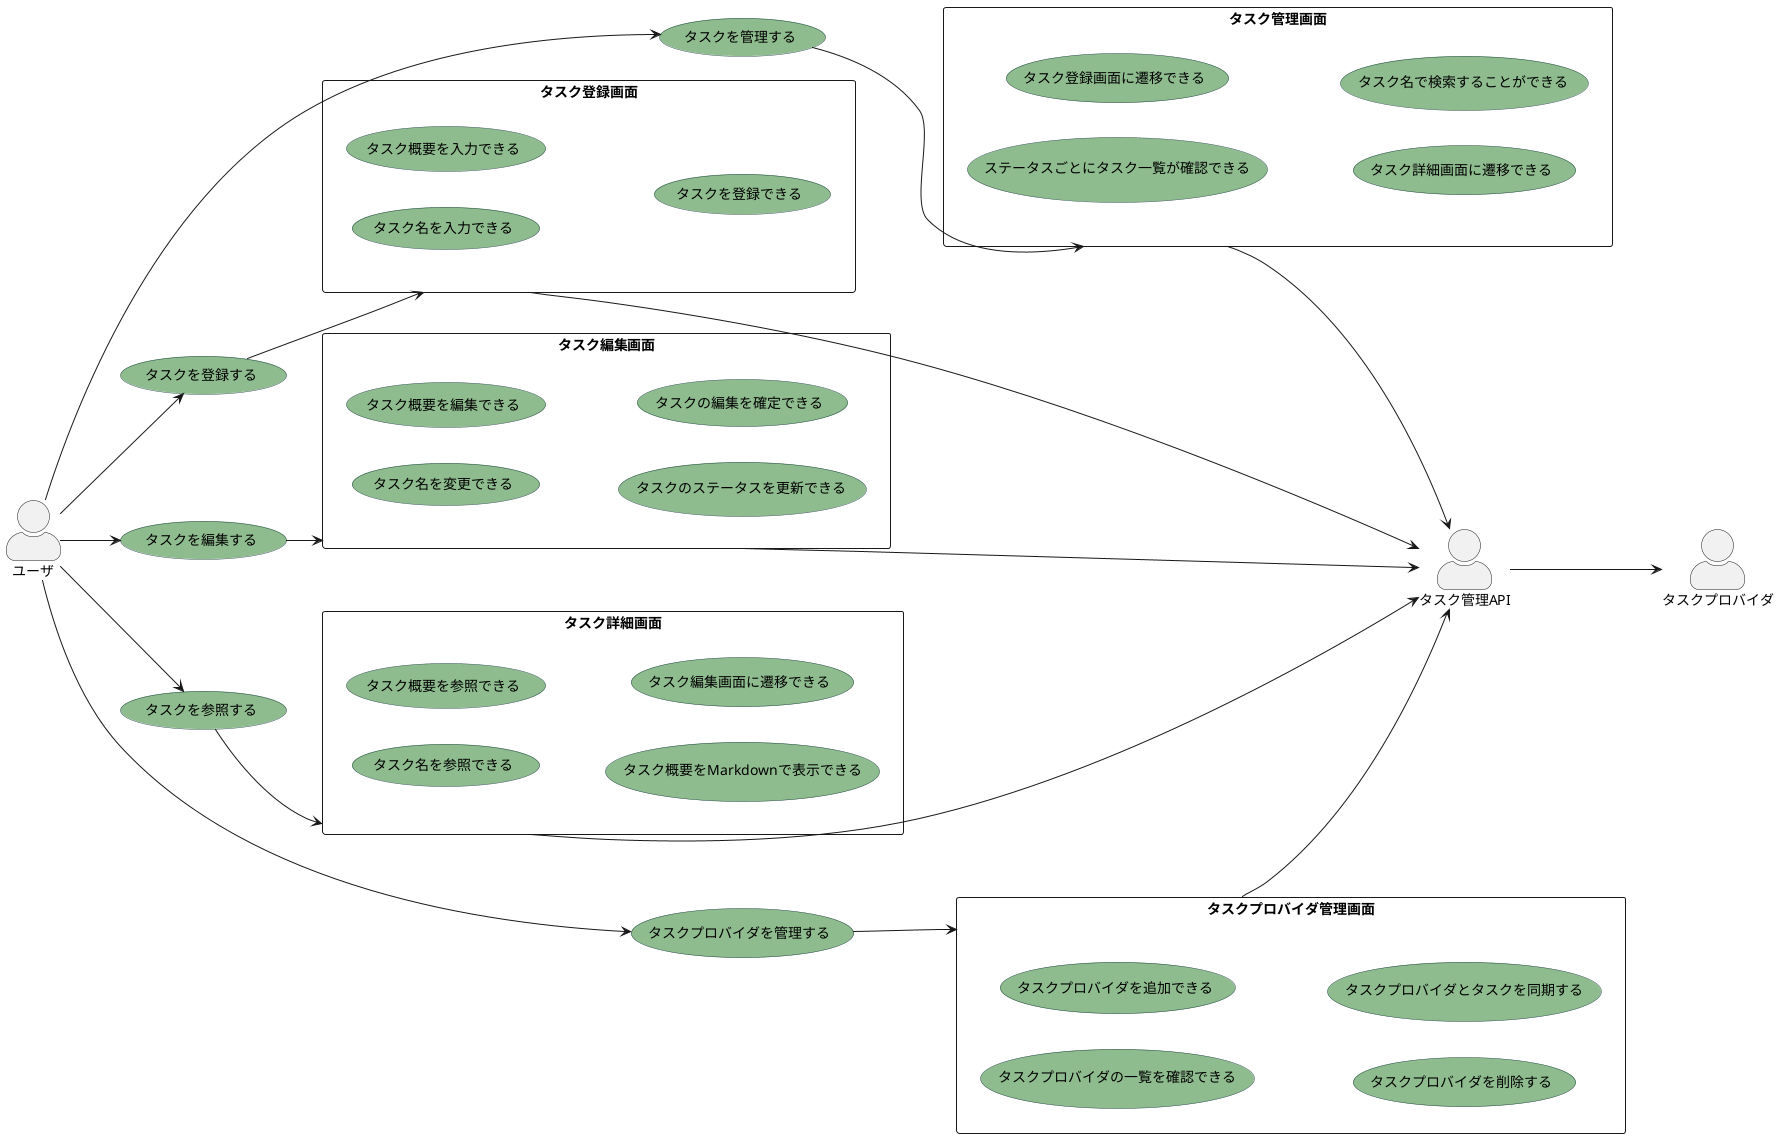 @startuml MVP
' 設定
left to right direction
skinparam actorStyle awesome
skinparam usecase {
  BackgroundColor DarkSeaGreen
  BorderColor DarkSlateGray
}
' ユースケース
usecase タスクを登録する
usecase タスクを編集する
usecase タスクを参照する
usecase タスクを管理する
usecase タスクプロバイダを管理する

' 画面
rectangle タスク登録画面 {
  usecase タスク名を入力できる
  usecase タスク概要を入力できる
  usecase タスクを登録できる
}
rectangle タスク編集画面 {
  usecase タスク名を変更できる
  usecase タスク概要を編集できる
  usecase タスクのステータスを更新できる
  usecase タスクの編集を確定できる
}
rectangle タスク詳細画面 {
  usecase タスク名を参照できる
  usecase タスク概要を参照できる
  usecase タスク概要をMarkdownで表示できる
  usecase タスク編集画面に遷移できる
}
rectangle タスク管理画面 {
  usecase ステータスごとにタスク一覧が確認できる
  usecase タスクのステータスを更新できる
  usecase タスク登録画面に遷移できる
  usecase タスク詳細画面に遷移できる
  usecase タスク名で検索することができる
}
rectangle タスクプロバイダ管理画面 {
  usecase タスクプロバイダの一覧を確認できる
  usecase タスクプロバイダを追加できる
  usecase タスクプロバイダを削除する
  usecase タスクプロバイダとタスクを同期する
}

' アクター
actor ユーザ
ユーザ --> タスクを登録する
ユーザ --> タスクを編集する
ユーザ --> タスクを参照する
ユーザ --> タスクを管理する
ユーザ --> タスクプロバイダを管理する

タスクを登録する --> タスク登録画面
タスクを編集する --> タスク編集画面
タスクを参照する --> タスク詳細画面
タスクを管理する --> タスク管理画面
タスクプロバイダを管理する --> タスクプロバイダ管理画面

actor タスク管理API
タスク登録画面 --> タスク管理API
タスク編集画面 --> タスク管理API
タスク詳細画面 --> タスク管理API
タスク管理画面 --> タスク管理API
タスクプロバイダ管理画面 --> タスク管理API

actor タスクプロバイダ
タスク管理API --> タスクプロバイダ

@enduml
